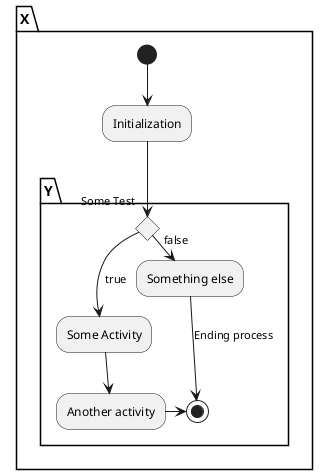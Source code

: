 {
  "sha1": "58qqfhsx0l838b72wykdfnaw3iizeh5",
  "insertion": {
    "when": "2024-05-30T20:48:20.682Z",
    "url": "https://forum.plantuml.net/11835/you-can-no-longer-nest-partitions-from-version-2-13-11",
    "user": "plantuml@gmail.com"
  }
}
@startuml
/'
Plantuml 2.13.10 >OK
Plantuml 2.13.12 > Error
'/


partition "X"{
  (*) --> "Initialization"
  partition "Y"{
    if "Some Test" then
    -->[true] "Some Activity"
    --> "Another activity"
    -right-> (*)
  else
    ->[false] "Something else"
    -->[Ending process] (*)
  endif
  }
}
@enduml
